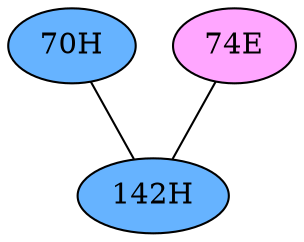 // The Round Table
graph {
	"70H" [fillcolor="#66B3FF" style=radial]
	"142H" [fillcolor="#66B3FF" style=radial]
	"70H" -- "142H" [penwidth=1]
	"74E" [fillcolor="#FFA6FF" style=radial]
	"142H" [fillcolor="#66B3FF" style=radial]
	"74E" -- "142H" [penwidth=1]
}
